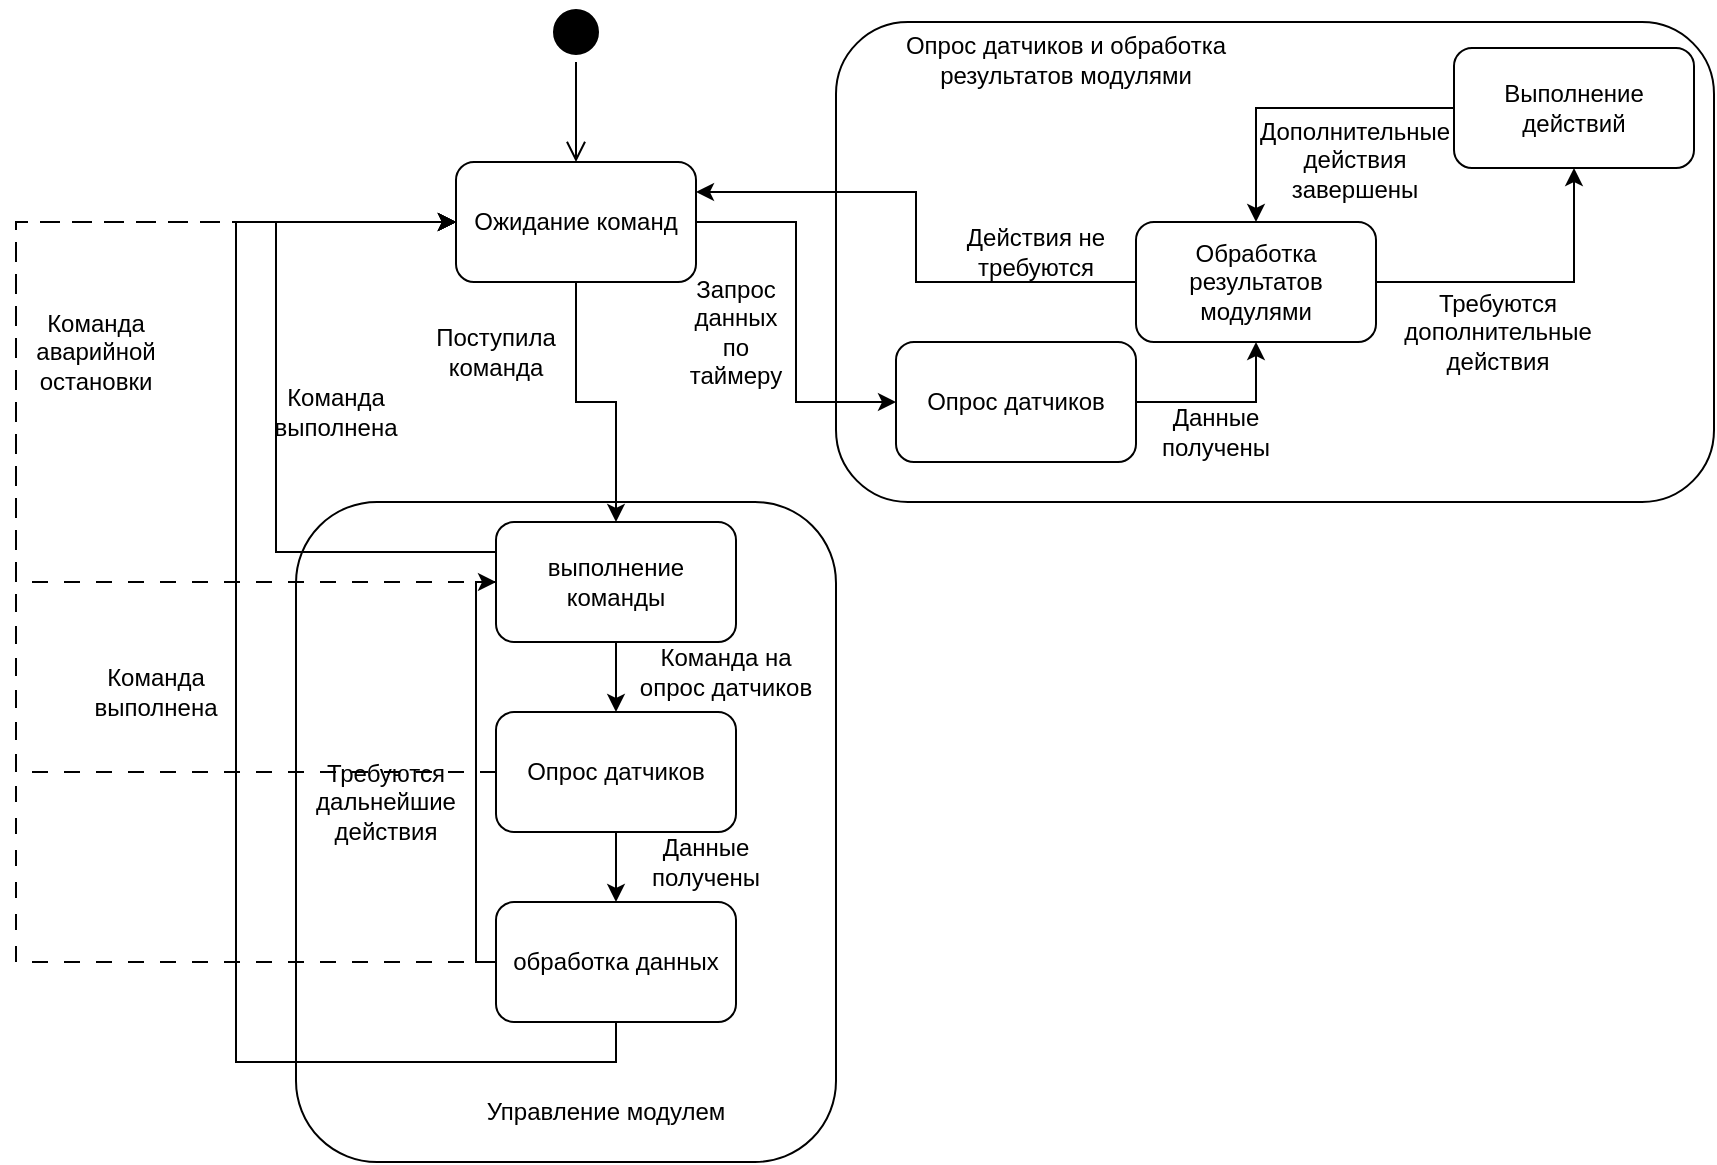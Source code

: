 <mxfile version="21.3.8" type="device">
  <diagram name="Page-1" id="58cdce13-f638-feb5-8d6f-7d28b1aa9fa0">
    <mxGraphModel dx="1155" dy="659" grid="0" gridSize="10" guides="1" tooltips="1" connect="1" arrows="1" fold="1" page="1" pageScale="1" pageWidth="1100" pageHeight="850" background="none" math="0" shadow="0">
      <root>
        <mxCell id="0" />
        <mxCell id="1" parent="0" />
        <mxCell id="sVxQKzLlVZntFnR0pCck-2" value="" style="rounded=1;whiteSpace=wrap;html=1;" vertex="1" parent="1">
          <mxGeometry x="440" y="20" width="439" height="240" as="geometry" />
        </mxCell>
        <mxCell id="sVxQKzLlVZntFnR0pCck-5" value="" style="rounded=1;whiteSpace=wrap;html=1;" vertex="1" parent="1">
          <mxGeometry x="170" y="260" width="270" height="330" as="geometry" />
        </mxCell>
        <mxCell id="382b91b5511bd0f7-1" value="" style="ellipse;html=1;shape=startState;fillColor=#000000;strokeColor=#000000;rounded=1;shadow=0;comic=0;labelBackgroundColor=none;fontFamily=Verdana;fontSize=12;fontColor=#000000;align=center;direction=south;" parent="1" vertex="1">
          <mxGeometry x="295" y="10" width="30" height="30" as="geometry" />
        </mxCell>
        <mxCell id="2a3bc250acf0617d-9" style="edgeStyle=orthogonalEdgeStyle;html=1;labelBackgroundColor=none;endArrow=open;endSize=8;strokeColor=#000000;fontFamily=Verdana;fontSize=12;align=left;entryX=0.5;entryY=0;entryDx=0;entryDy=0;" parent="1" source="382b91b5511bd0f7-1" target="sVxQKzLlVZntFnR0pCck-1" edge="1">
          <mxGeometry relative="1" as="geometry">
            <mxPoint x="300" y="120" as="targetPoint" />
            <Array as="points">
              <mxPoint x="310" y="50" />
              <mxPoint x="310" y="50" />
            </Array>
          </mxGeometry>
        </mxCell>
        <mxCell id="sVxQKzLlVZntFnR0pCck-12" style="edgeStyle=orthogonalEdgeStyle;rounded=0;orthogonalLoop=1;jettySize=auto;html=1;exitX=0.5;exitY=1;exitDx=0;exitDy=0;entryX=0.5;entryY=0;entryDx=0;entryDy=0;" edge="1" parent="1" source="sVxQKzLlVZntFnR0pCck-1" target="sVxQKzLlVZntFnR0pCck-10">
          <mxGeometry relative="1" as="geometry" />
        </mxCell>
        <mxCell id="sVxQKzLlVZntFnR0pCck-21" style="edgeStyle=orthogonalEdgeStyle;rounded=0;orthogonalLoop=1;jettySize=auto;html=1;exitX=1;exitY=0.5;exitDx=0;exitDy=0;entryX=0;entryY=0.5;entryDx=0;entryDy=0;" edge="1" parent="1" source="sVxQKzLlVZntFnR0pCck-1" target="sVxQKzLlVZntFnR0pCck-15">
          <mxGeometry relative="1" as="geometry" />
        </mxCell>
        <mxCell id="sVxQKzLlVZntFnR0pCck-1" value="Ожидание команд" style="rounded=1;whiteSpace=wrap;html=1;" vertex="1" parent="1">
          <mxGeometry x="250" y="90" width="120" height="60" as="geometry" />
        </mxCell>
        <mxCell id="sVxQKzLlVZntFnR0pCck-17" style="edgeStyle=orthogonalEdgeStyle;rounded=0;orthogonalLoop=1;jettySize=auto;html=1;exitX=0.5;exitY=1;exitDx=0;exitDy=0;entryX=0.5;entryY=0;entryDx=0;entryDy=0;" edge="1" parent="1" source="sVxQKzLlVZntFnR0pCck-3" target="sVxQKzLlVZntFnR0pCck-11">
          <mxGeometry relative="1" as="geometry" />
        </mxCell>
        <mxCell id="sVxQKzLlVZntFnR0pCck-40" style="edgeStyle=orthogonalEdgeStyle;rounded=0;orthogonalLoop=1;jettySize=auto;html=1;exitX=0;exitY=0.5;exitDx=0;exitDy=0;entryX=0;entryY=0.5;entryDx=0;entryDy=0;dashed=1;dashPattern=8 8;" edge="1" parent="1" source="sVxQKzLlVZntFnR0pCck-3" target="sVxQKzLlVZntFnR0pCck-1">
          <mxGeometry relative="1" as="geometry">
            <Array as="points">
              <mxPoint x="30" y="395" />
              <mxPoint x="30" y="120" />
            </Array>
          </mxGeometry>
        </mxCell>
        <mxCell id="sVxQKzLlVZntFnR0pCck-3" value="Опрос датчиков" style="rounded=1;whiteSpace=wrap;html=1;" vertex="1" parent="1">
          <mxGeometry x="270" y="365" width="120" height="60" as="geometry" />
        </mxCell>
        <mxCell id="sVxQKzLlVZntFnR0pCck-23" style="edgeStyle=orthogonalEdgeStyle;rounded=0;orthogonalLoop=1;jettySize=auto;html=1;exitX=0;exitY=0.5;exitDx=0;exitDy=0;entryX=1;entryY=0.25;entryDx=0;entryDy=0;" edge="1" parent="1" source="sVxQKzLlVZntFnR0pCck-4" target="sVxQKzLlVZntFnR0pCck-1">
          <mxGeometry relative="1" as="geometry" />
        </mxCell>
        <mxCell id="sVxQKzLlVZntFnR0pCck-25" style="edgeStyle=orthogonalEdgeStyle;rounded=0;orthogonalLoop=1;jettySize=auto;html=1;exitX=1;exitY=0.5;exitDx=0;exitDy=0;entryX=0.5;entryY=1;entryDx=0;entryDy=0;" edge="1" parent="1" source="sVxQKzLlVZntFnR0pCck-4" target="sVxQKzLlVZntFnR0pCck-24">
          <mxGeometry relative="1" as="geometry" />
        </mxCell>
        <mxCell id="sVxQKzLlVZntFnR0pCck-4" value="Обработка результатов модулями" style="rounded=1;whiteSpace=wrap;html=1;" vertex="1" parent="1">
          <mxGeometry x="590" y="120" width="120" height="60" as="geometry" />
        </mxCell>
        <mxCell id="sVxQKzLlVZntFnR0pCck-7" value="Опрос датчиков и обработка результатов модулями" style="text;html=1;strokeColor=none;fillColor=none;align=center;verticalAlign=middle;whiteSpace=wrap;rounded=0;" vertex="1" parent="1">
          <mxGeometry x="440" y="24" width="230" height="30" as="geometry" />
        </mxCell>
        <mxCell id="sVxQKzLlVZntFnR0pCck-9" value="Управление модулем" style="text;html=1;strokeColor=none;fillColor=none;align=center;verticalAlign=middle;whiteSpace=wrap;rounded=0;" vertex="1" parent="1">
          <mxGeometry x="260" y="550" width="130" height="30" as="geometry" />
        </mxCell>
        <mxCell id="sVxQKzLlVZntFnR0pCck-16" style="edgeStyle=orthogonalEdgeStyle;rounded=0;orthogonalLoop=1;jettySize=auto;html=1;exitX=0.5;exitY=1;exitDx=0;exitDy=0;entryX=0.5;entryY=0;entryDx=0;entryDy=0;" edge="1" parent="1" source="sVxQKzLlVZntFnR0pCck-10" target="sVxQKzLlVZntFnR0pCck-3">
          <mxGeometry relative="1" as="geometry" />
        </mxCell>
        <mxCell id="sVxQKzLlVZntFnR0pCck-20" style="edgeStyle=orthogonalEdgeStyle;rounded=0;orthogonalLoop=1;jettySize=auto;html=1;exitX=0;exitY=0.25;exitDx=0;exitDy=0;entryX=0;entryY=0.5;entryDx=0;entryDy=0;" edge="1" parent="1" source="sVxQKzLlVZntFnR0pCck-10" target="sVxQKzLlVZntFnR0pCck-1">
          <mxGeometry relative="1" as="geometry">
            <Array as="points">
              <mxPoint x="160" y="285" />
              <mxPoint x="160" y="120" />
            </Array>
          </mxGeometry>
        </mxCell>
        <mxCell id="sVxQKzLlVZntFnR0pCck-41" style="edgeStyle=orthogonalEdgeStyle;rounded=0;orthogonalLoop=1;jettySize=auto;html=1;exitX=0;exitY=0.5;exitDx=0;exitDy=0;entryX=0;entryY=0.5;entryDx=0;entryDy=0;dashed=1;dashPattern=8 8;" edge="1" parent="1" source="sVxQKzLlVZntFnR0pCck-10" target="sVxQKzLlVZntFnR0pCck-1">
          <mxGeometry relative="1" as="geometry">
            <Array as="points">
              <mxPoint x="30" y="300" />
              <mxPoint x="30" y="120" />
            </Array>
          </mxGeometry>
        </mxCell>
        <mxCell id="sVxQKzLlVZntFnR0pCck-10" value="выполнение команды" style="rounded=1;whiteSpace=wrap;html=1;" vertex="1" parent="1">
          <mxGeometry x="270" y="270" width="120" height="60" as="geometry" />
        </mxCell>
        <mxCell id="sVxQKzLlVZntFnR0pCck-18" style="edgeStyle=orthogonalEdgeStyle;rounded=0;orthogonalLoop=1;jettySize=auto;html=1;exitX=0;exitY=0.5;exitDx=0;exitDy=0;entryX=0;entryY=0.5;entryDx=0;entryDy=0;" edge="1" parent="1" source="sVxQKzLlVZntFnR0pCck-11" target="sVxQKzLlVZntFnR0pCck-10">
          <mxGeometry relative="1" as="geometry">
            <Array as="points">
              <mxPoint x="260" y="490" />
              <mxPoint x="260" y="300" />
            </Array>
          </mxGeometry>
        </mxCell>
        <mxCell id="sVxQKzLlVZntFnR0pCck-19" style="edgeStyle=orthogonalEdgeStyle;rounded=0;orthogonalLoop=1;jettySize=auto;html=1;exitX=0.5;exitY=1;exitDx=0;exitDy=0;entryX=0;entryY=0.5;entryDx=0;entryDy=0;" edge="1" parent="1" source="sVxQKzLlVZntFnR0pCck-11" target="sVxQKzLlVZntFnR0pCck-1">
          <mxGeometry relative="1" as="geometry">
            <Array as="points">
              <mxPoint x="330" y="540" />
              <mxPoint x="140" y="540" />
              <mxPoint x="140" y="120" />
            </Array>
          </mxGeometry>
        </mxCell>
        <mxCell id="sVxQKzLlVZntFnR0pCck-39" style="edgeStyle=orthogonalEdgeStyle;rounded=0;orthogonalLoop=1;jettySize=auto;html=1;exitX=0;exitY=0.5;exitDx=0;exitDy=0;entryX=0;entryY=0.5;entryDx=0;entryDy=0;dashed=1;dashPattern=8 8;" edge="1" parent="1" source="sVxQKzLlVZntFnR0pCck-11" target="sVxQKzLlVZntFnR0pCck-1">
          <mxGeometry relative="1" as="geometry">
            <Array as="points">
              <mxPoint x="30" y="490" />
              <mxPoint x="30" y="120" />
            </Array>
          </mxGeometry>
        </mxCell>
        <mxCell id="sVxQKzLlVZntFnR0pCck-11" value="обработка данных" style="rounded=1;whiteSpace=wrap;html=1;" vertex="1" parent="1">
          <mxGeometry x="270" y="460" width="120" height="60" as="geometry" />
        </mxCell>
        <mxCell id="sVxQKzLlVZntFnR0pCck-22" style="edgeStyle=orthogonalEdgeStyle;rounded=0;orthogonalLoop=1;jettySize=auto;html=1;exitX=1;exitY=0.5;exitDx=0;exitDy=0;entryX=0.5;entryY=1;entryDx=0;entryDy=0;" edge="1" parent="1" source="sVxQKzLlVZntFnR0pCck-15" target="sVxQKzLlVZntFnR0pCck-4">
          <mxGeometry relative="1" as="geometry" />
        </mxCell>
        <mxCell id="sVxQKzLlVZntFnR0pCck-15" value="Опрос датчиков" style="rounded=1;whiteSpace=wrap;html=1;" vertex="1" parent="1">
          <mxGeometry x="470" y="180" width="120" height="60" as="geometry" />
        </mxCell>
        <mxCell id="sVxQKzLlVZntFnR0pCck-26" style="edgeStyle=orthogonalEdgeStyle;rounded=0;orthogonalLoop=1;jettySize=auto;html=1;exitX=0;exitY=0.5;exitDx=0;exitDy=0;entryX=0.5;entryY=0;entryDx=0;entryDy=0;" edge="1" parent="1" source="sVxQKzLlVZntFnR0pCck-24" target="sVxQKzLlVZntFnR0pCck-4">
          <mxGeometry relative="1" as="geometry" />
        </mxCell>
        <mxCell id="sVxQKzLlVZntFnR0pCck-24" value="Выполнение действий" style="rounded=1;whiteSpace=wrap;html=1;" vertex="1" parent="1">
          <mxGeometry x="749" y="33" width="120" height="60" as="geometry" />
        </mxCell>
        <mxCell id="sVxQKzLlVZntFnR0pCck-27" value="Поступила команда" style="text;html=1;strokeColor=none;fillColor=none;align=center;verticalAlign=middle;whiteSpace=wrap;rounded=0;" vertex="1" parent="1">
          <mxGeometry x="240" y="170" width="60" height="30" as="geometry" />
        </mxCell>
        <mxCell id="sVxQKzLlVZntFnR0pCck-28" value="Запрос данных по таймеру" style="text;html=1;strokeColor=none;fillColor=none;align=center;verticalAlign=middle;whiteSpace=wrap;rounded=0;" vertex="1" parent="1">
          <mxGeometry x="360" y="160" width="60" height="30" as="geometry" />
        </mxCell>
        <mxCell id="sVxQKzLlVZntFnR0pCck-29" value="Данные получены" style="text;html=1;strokeColor=none;fillColor=none;align=center;verticalAlign=middle;whiteSpace=wrap;rounded=0;" vertex="1" parent="1">
          <mxGeometry x="600" y="210" width="60" height="30" as="geometry" />
        </mxCell>
        <mxCell id="sVxQKzLlVZntFnR0pCck-30" value="Требуются дополнительные действия" style="text;html=1;strokeColor=none;fillColor=none;align=center;verticalAlign=middle;whiteSpace=wrap;rounded=0;" vertex="1" parent="1">
          <mxGeometry x="741" y="160" width="60" height="30" as="geometry" />
        </mxCell>
        <mxCell id="sVxQKzLlVZntFnR0pCck-31" value="Действия не требуются" style="text;html=1;strokeColor=none;fillColor=none;align=center;verticalAlign=middle;whiteSpace=wrap;rounded=0;" vertex="1" parent="1">
          <mxGeometry x="500" y="120" width="80" height="30" as="geometry" />
        </mxCell>
        <mxCell id="sVxQKzLlVZntFnR0pCck-32" value="Дополнительные действия завершены" style="text;html=1;strokeColor=none;fillColor=none;align=center;verticalAlign=middle;whiteSpace=wrap;rounded=0;" vertex="1" parent="1">
          <mxGeometry x="650" y="74" width="99" height="30" as="geometry" />
        </mxCell>
        <mxCell id="sVxQKzLlVZntFnR0pCck-33" value="Команда на опрос датчиков" style="text;html=1;strokeColor=none;fillColor=none;align=center;verticalAlign=middle;whiteSpace=wrap;rounded=0;" vertex="1" parent="1">
          <mxGeometry x="340" y="330" width="90" height="30" as="geometry" />
        </mxCell>
        <mxCell id="sVxQKzLlVZntFnR0pCck-34" value="Данные получены" style="text;html=1;strokeColor=none;fillColor=none;align=center;verticalAlign=middle;whiteSpace=wrap;rounded=0;" vertex="1" parent="1">
          <mxGeometry x="330" y="425" width="90" height="30" as="geometry" />
        </mxCell>
        <mxCell id="sVxQKzLlVZntFnR0pCck-35" value="Требуются дальнейшие действия" style="text;html=1;strokeColor=none;fillColor=none;align=center;verticalAlign=middle;whiteSpace=wrap;rounded=0;" vertex="1" parent="1">
          <mxGeometry x="170" y="395" width="90" height="30" as="geometry" />
        </mxCell>
        <mxCell id="sVxQKzLlVZntFnR0pCck-36" value="Команда выполнена" style="text;html=1;strokeColor=none;fillColor=none;align=center;verticalAlign=middle;whiteSpace=wrap;rounded=0;" vertex="1" parent="1">
          <mxGeometry x="160" y="200" width="60" height="30" as="geometry" />
        </mxCell>
        <mxCell id="sVxQKzLlVZntFnR0pCck-38" value="Команда выполнена" style="text;html=1;strokeColor=none;fillColor=none;align=center;verticalAlign=middle;whiteSpace=wrap;rounded=0;" vertex="1" parent="1">
          <mxGeometry x="70" y="340" width="60" height="30" as="geometry" />
        </mxCell>
        <mxCell id="sVxQKzLlVZntFnR0pCck-42" value="Команда аварийной остановки" style="text;html=1;strokeColor=none;fillColor=none;align=center;verticalAlign=middle;whiteSpace=wrap;rounded=0;" vertex="1" parent="1">
          <mxGeometry x="40" y="170" width="60" height="30" as="geometry" />
        </mxCell>
      </root>
    </mxGraphModel>
  </diagram>
</mxfile>

